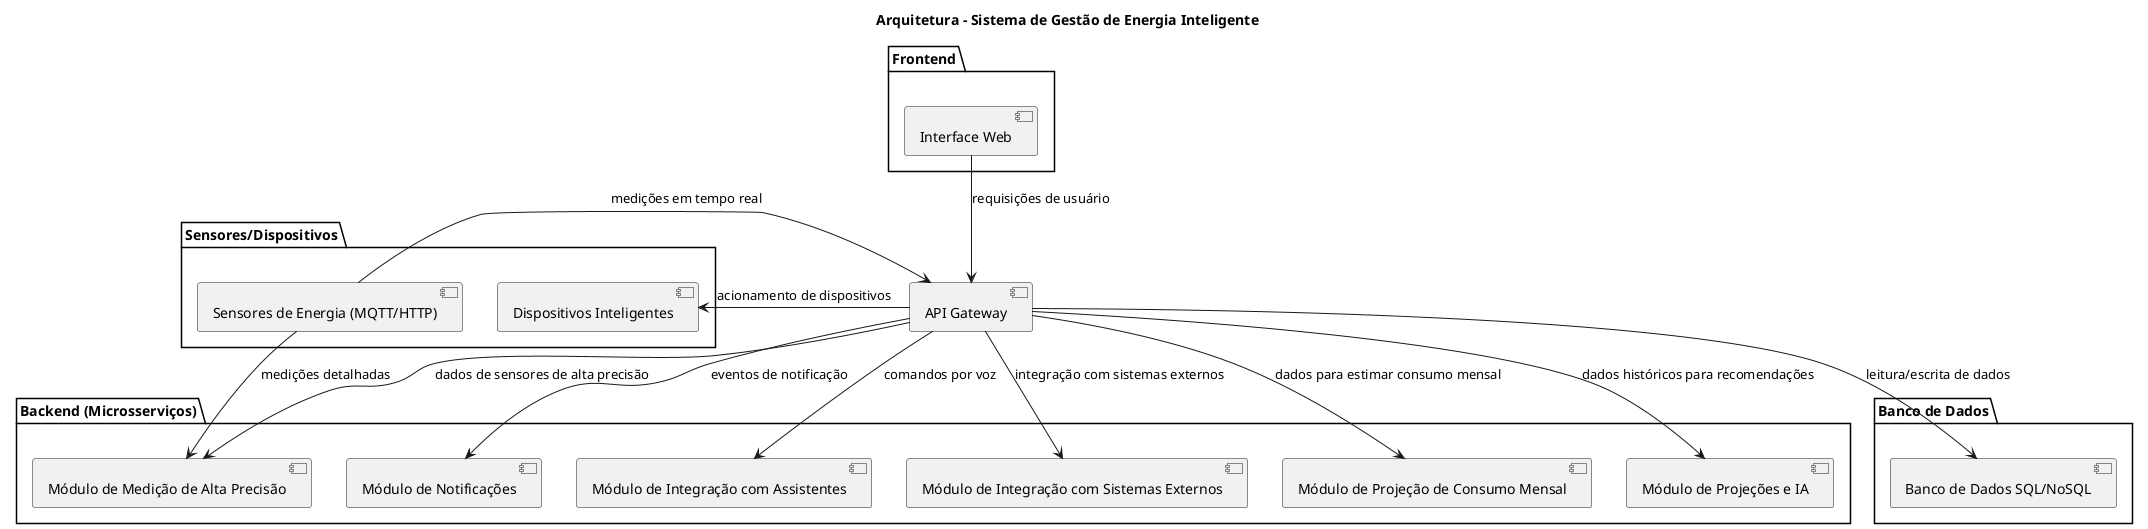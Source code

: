 @startuml
skinparam style strictuml
skinparam componentStyle rectangle

title Arquitetura - Sistema de Gestão de Energia Inteligente

package "Frontend" {
  [Interface Web] as UI
}

[API Gateway] as Gateway

package "Backend (Microsserviços)" {
  [Módulo de Projeções e IA] as IA
  [Módulo de Notificações] as Notifier
  [Módulo de Integração com Assistentes] as Assistente
  [Módulo de Integração com Sistemas Externos] as Integrador
  [Módulo de Projeção de Consumo Mensal] as Projecao
  [Módulo de Medição de Alta Precisão] as Precisao
}

package "Banco de Dados" {
  [Banco de Dados SQL/NoSQL] as DB
}

package "Sensores/Dispositivos" {
  [Sensores de Energia (MQTT/HTTP)] as Sensores
  [Dispositivos Inteligentes] as Dispositivos
}

' Fluxo de chamadas
UI --> Gateway : requisições de usuário

Gateway --> IA : dados históricos para recomendações
Gateway --> Notifier : eventos de notificação
Gateway --> Assistente : comandos por voz
Gateway --> Integrador : integração com sistemas externos
Gateway --> Projecao : dados para estimar consumo mensal
Gateway --> Precisao : dados de sensores de alta precisão
Gateway --> DB : leitura/escrita de dados
Gateway --> Dispositivos : acionamento de dispositivos
Sensores --> Precisao : medições detalhadas
Sensores --> Gateway : medições em tempo real
@enduml